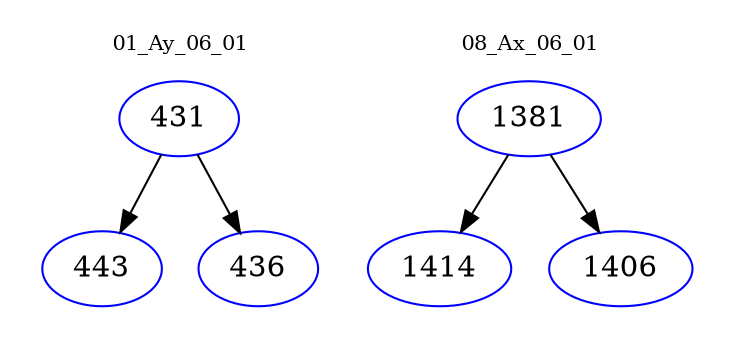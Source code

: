 digraph{
subgraph cluster_0 {
color = white
label = "01_Ay_06_01";
fontsize=10;
T0_431 [label="431", color="blue"]
T0_431 -> T0_443 [color="black"]
T0_443 [label="443", color="blue"]
T0_431 -> T0_436 [color="black"]
T0_436 [label="436", color="blue"]
}
subgraph cluster_1 {
color = white
label = "08_Ax_06_01";
fontsize=10;
T1_1381 [label="1381", color="blue"]
T1_1381 -> T1_1414 [color="black"]
T1_1414 [label="1414", color="blue"]
T1_1381 -> T1_1406 [color="black"]
T1_1406 [label="1406", color="blue"]
}
}
